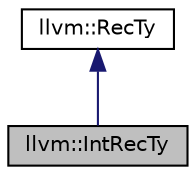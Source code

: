 digraph "llvm::IntRecTy"
{
 // LATEX_PDF_SIZE
  bgcolor="transparent";
  edge [fontname="Helvetica",fontsize="10",labelfontname="Helvetica",labelfontsize="10"];
  node [fontname="Helvetica",fontsize="10",shape=record];
  Node1 [label="llvm::IntRecTy",height=0.2,width=0.4,color="black", fillcolor="grey75", style="filled", fontcolor="black",tooltip="'int' - Represent an integer value of no particular size"];
  Node2 -> Node1 [dir="back",color="midnightblue",fontsize="10",style="solid",fontname="Helvetica"];
  Node2 [label="llvm::RecTy",height=0.2,width=0.4,color="black",URL="$classllvm_1_1RecTy.html",tooltip=" "];
}
